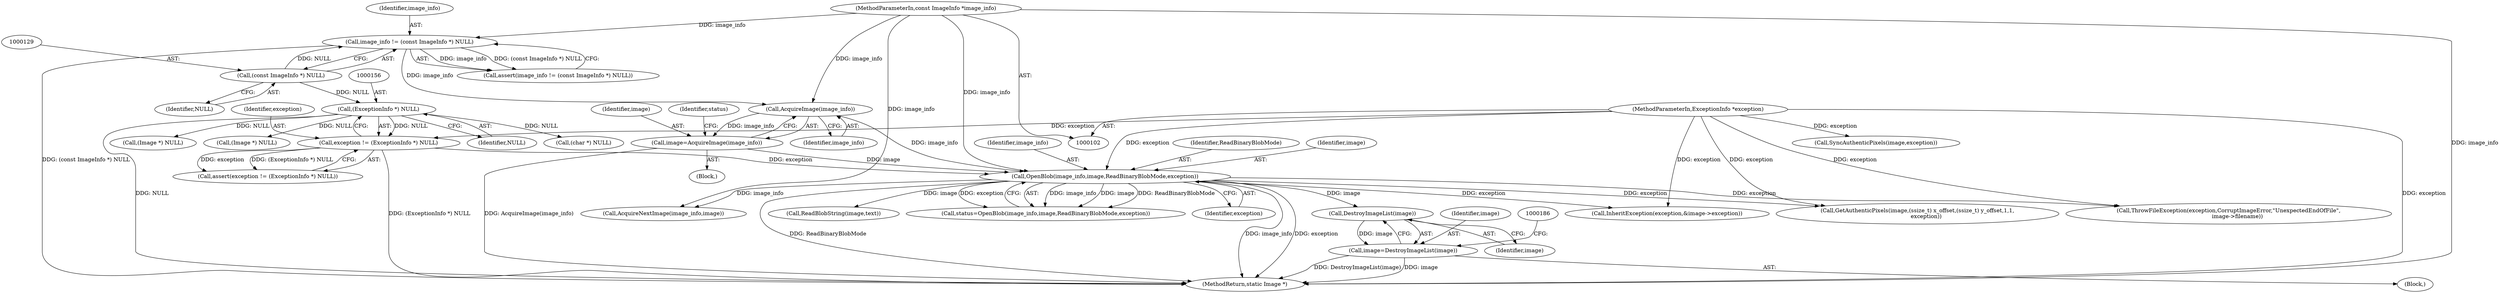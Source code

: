 digraph "0_ImageMagick_a8f9c2aabed37cd6a728532d1aed13ae0f3dfd78@pointer" {
"1000182" [label="(Call,DestroyImageList(image))"];
"1000170" [label="(Call,OpenBlob(image_info,image,ReadBinaryBlobMode,exception))"];
"1000166" [label="(Call,AcquireImage(image_info))"];
"1000126" [label="(Call,image_info != (const ImageInfo *) NULL)"];
"1000103" [label="(MethodParameterIn,const ImageInfo *image_info)"];
"1000128" [label="(Call,(const ImageInfo *) NULL)"];
"1000164" [label="(Call,image=AcquireImage(image_info))"];
"1000153" [label="(Call,exception != (ExceptionInfo *) NULL)"];
"1000104" [label="(MethodParameterIn,ExceptionInfo *exception)"];
"1000155" [label="(Call,(ExceptionInfo *) NULL)"];
"1000180" [label="(Call,image=DestroyImageList(image))"];
"1000806" [label="(Call,AcquireNextImage(image_info,image))"];
"1000167" [label="(Identifier,image_info)"];
"1000183" [label="(Identifier,image)"];
"1000173" [label="(Identifier,ReadBinaryBlobMode)"];
"1000179" [label="(Block,)"];
"1000168" [label="(Call,status=OpenBlob(image_info,image,ReadBinaryBlobMode,exception))"];
"1000169" [label="(Identifier,status)"];
"1000771" [label="(Call,SyncAuthenticPixels(image,exception))"];
"1000103" [label="(MethodParameterIn,const ImageInfo *image_info)"];
"1000104" [label="(MethodParameterIn,ExceptionInfo *exception)"];
"1000859" [label="(MethodReturn,static Image *)"];
"1000172" [label="(Identifier,image)"];
"1000155" [label="(Call,(ExceptionInfo *) NULL)"];
"1000153" [label="(Call,exception != (ExceptionInfo *) NULL)"];
"1000152" [label="(Call,assert(exception != (ExceptionInfo *) NULL))"];
"1000174" [label="(Identifier,exception)"];
"1000171" [label="(Identifier,image_info)"];
"1000125" [label="(Call,assert(image_info != (const ImageInfo *) NULL))"];
"1000130" [label="(Identifier,NULL)"];
"1000782" [label="(Call,ThrowFileException(exception,CorruptImageError,\"UnexpectedEndOfFile\",\n          image->filename))"];
"1000181" [label="(Identifier,image)"];
"1000127" [label="(Identifier,image_info)"];
"1000165" [label="(Identifier,image)"];
"1000166" [label="(Call,AcquireImage(image_info))"];
"1000128" [label="(Call,(const ImageInfo *) NULL)"];
"1000813" [label="(Call,(Image *) NULL)"];
"1000126" [label="(Call,image_info != (const ImageInfo *) NULL)"];
"1000154" [label="(Identifier,exception)"];
"1000185" [label="(Call,(Image *) NULL)"];
"1000157" [label="(Identifier,NULL)"];
"1000105" [label="(Block,)"];
"1000305" [label="(Call,InheritException(exception,&image->exception))"];
"1000170" [label="(Call,OpenBlob(image_info,image,ReadBinaryBlobMode,exception))"];
"1000164" [label="(Call,image=AcquireImage(image_info))"];
"1000180" [label="(Call,image=DestroyImageList(image))"];
"1000709" [label="(Call,GetAuthenticPixels(image,(ssize_t) x_offset,(ssize_t) y_offset,1,1,\n          exception))"];
"1000197" [label="(Call,ReadBlobString(image,text))"];
"1000182" [label="(Call,DestroyImageList(image))"];
"1000441" [label="(Call,(char *) NULL)"];
"1000182" -> "1000180"  [label="AST: "];
"1000182" -> "1000183"  [label="CFG: "];
"1000183" -> "1000182"  [label="AST: "];
"1000180" -> "1000182"  [label="CFG: "];
"1000182" -> "1000180"  [label="DDG: image"];
"1000170" -> "1000182"  [label="DDG: image"];
"1000170" -> "1000168"  [label="AST: "];
"1000170" -> "1000174"  [label="CFG: "];
"1000171" -> "1000170"  [label="AST: "];
"1000172" -> "1000170"  [label="AST: "];
"1000173" -> "1000170"  [label="AST: "];
"1000174" -> "1000170"  [label="AST: "];
"1000168" -> "1000170"  [label="CFG: "];
"1000170" -> "1000859"  [label="DDG: ReadBinaryBlobMode"];
"1000170" -> "1000859"  [label="DDG: image_info"];
"1000170" -> "1000859"  [label="DDG: exception"];
"1000170" -> "1000168"  [label="DDG: image_info"];
"1000170" -> "1000168"  [label="DDG: image"];
"1000170" -> "1000168"  [label="DDG: ReadBinaryBlobMode"];
"1000170" -> "1000168"  [label="DDG: exception"];
"1000166" -> "1000170"  [label="DDG: image_info"];
"1000103" -> "1000170"  [label="DDG: image_info"];
"1000164" -> "1000170"  [label="DDG: image"];
"1000153" -> "1000170"  [label="DDG: exception"];
"1000104" -> "1000170"  [label="DDG: exception"];
"1000170" -> "1000197"  [label="DDG: image"];
"1000170" -> "1000305"  [label="DDG: exception"];
"1000170" -> "1000709"  [label="DDG: exception"];
"1000170" -> "1000782"  [label="DDG: exception"];
"1000170" -> "1000806"  [label="DDG: image_info"];
"1000166" -> "1000164"  [label="AST: "];
"1000166" -> "1000167"  [label="CFG: "];
"1000167" -> "1000166"  [label="AST: "];
"1000164" -> "1000166"  [label="CFG: "];
"1000166" -> "1000164"  [label="DDG: image_info"];
"1000126" -> "1000166"  [label="DDG: image_info"];
"1000103" -> "1000166"  [label="DDG: image_info"];
"1000126" -> "1000125"  [label="AST: "];
"1000126" -> "1000128"  [label="CFG: "];
"1000127" -> "1000126"  [label="AST: "];
"1000128" -> "1000126"  [label="AST: "];
"1000125" -> "1000126"  [label="CFG: "];
"1000126" -> "1000859"  [label="DDG: (const ImageInfo *) NULL"];
"1000126" -> "1000125"  [label="DDG: image_info"];
"1000126" -> "1000125"  [label="DDG: (const ImageInfo *) NULL"];
"1000103" -> "1000126"  [label="DDG: image_info"];
"1000128" -> "1000126"  [label="DDG: NULL"];
"1000103" -> "1000102"  [label="AST: "];
"1000103" -> "1000859"  [label="DDG: image_info"];
"1000103" -> "1000806"  [label="DDG: image_info"];
"1000128" -> "1000130"  [label="CFG: "];
"1000129" -> "1000128"  [label="AST: "];
"1000130" -> "1000128"  [label="AST: "];
"1000128" -> "1000155"  [label="DDG: NULL"];
"1000164" -> "1000105"  [label="AST: "];
"1000165" -> "1000164"  [label="AST: "];
"1000169" -> "1000164"  [label="CFG: "];
"1000164" -> "1000859"  [label="DDG: AcquireImage(image_info)"];
"1000153" -> "1000152"  [label="AST: "];
"1000153" -> "1000155"  [label="CFG: "];
"1000154" -> "1000153"  [label="AST: "];
"1000155" -> "1000153"  [label="AST: "];
"1000152" -> "1000153"  [label="CFG: "];
"1000153" -> "1000859"  [label="DDG: (ExceptionInfo *) NULL"];
"1000153" -> "1000152"  [label="DDG: exception"];
"1000153" -> "1000152"  [label="DDG: (ExceptionInfo *) NULL"];
"1000104" -> "1000153"  [label="DDG: exception"];
"1000155" -> "1000153"  [label="DDG: NULL"];
"1000104" -> "1000102"  [label="AST: "];
"1000104" -> "1000859"  [label="DDG: exception"];
"1000104" -> "1000305"  [label="DDG: exception"];
"1000104" -> "1000709"  [label="DDG: exception"];
"1000104" -> "1000771"  [label="DDG: exception"];
"1000104" -> "1000782"  [label="DDG: exception"];
"1000155" -> "1000157"  [label="CFG: "];
"1000156" -> "1000155"  [label="AST: "];
"1000157" -> "1000155"  [label="AST: "];
"1000155" -> "1000859"  [label="DDG: NULL"];
"1000155" -> "1000185"  [label="DDG: NULL"];
"1000155" -> "1000441"  [label="DDG: NULL"];
"1000155" -> "1000813"  [label="DDG: NULL"];
"1000180" -> "1000179"  [label="AST: "];
"1000181" -> "1000180"  [label="AST: "];
"1000186" -> "1000180"  [label="CFG: "];
"1000180" -> "1000859"  [label="DDG: DestroyImageList(image)"];
"1000180" -> "1000859"  [label="DDG: image"];
}
